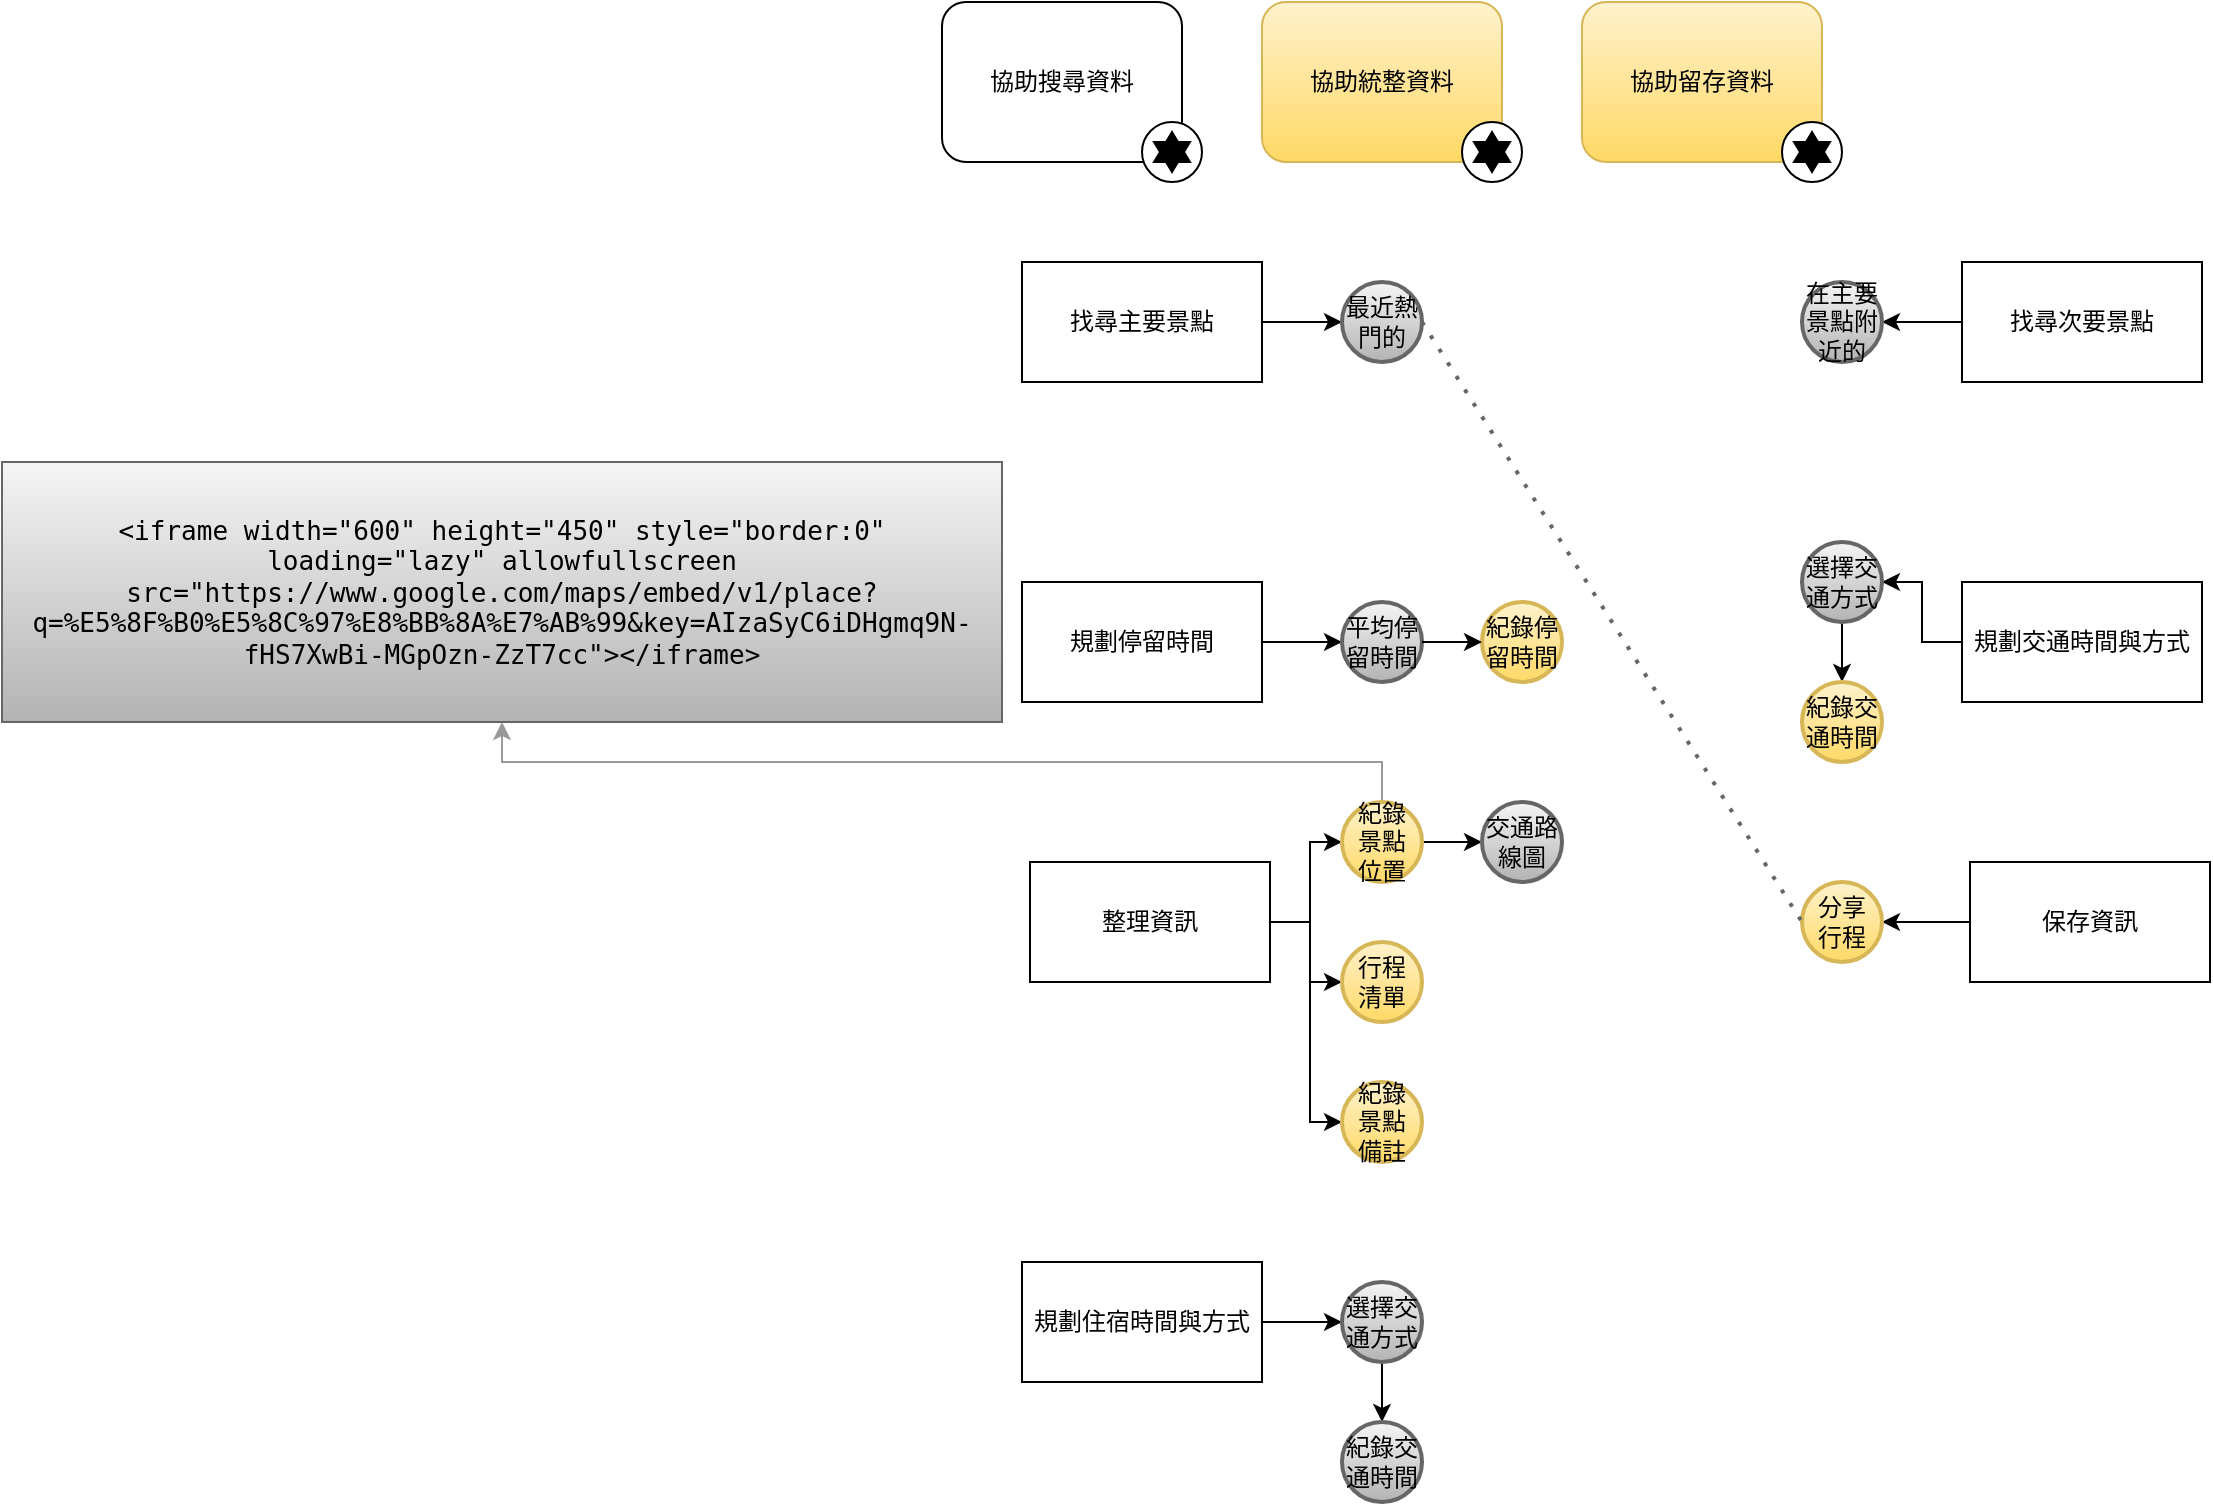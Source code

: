<mxfile version="14.5.3" type="github">
  <diagram id="CQXvqj19SIkNWi7N2aEj" name="tourist">
    <mxGraphModel dx="2253" dy="803" grid="1" gridSize="10" guides="1" tooltips="1" connect="1" arrows="1" fold="1" page="1" pageScale="1" pageWidth="827" pageHeight="1169" math="0" shadow="0">
      <root>
        <mxCell id="0" />
        <mxCell id="1" parent="0" />
        <mxCell id="wjUkhtjCSzYIzdJLlJuu-33" style="edgeStyle=orthogonalEdgeStyle;rounded=0;orthogonalLoop=1;jettySize=auto;html=1;entryX=0;entryY=0.5;entryDx=0;entryDy=0;entryPerimeter=0;" edge="1" parent="1" source="wjUkhtjCSzYIzdJLlJuu-2" target="wjUkhtjCSzYIzdJLlJuu-32">
          <mxGeometry relative="1" as="geometry">
            <mxPoint x="300" y="170" as="targetPoint" />
          </mxGeometry>
        </mxCell>
        <mxCell id="wjUkhtjCSzYIzdJLlJuu-2" value="找尋主要景點" style="rounded=0;whiteSpace=wrap;html=1;" vertex="1" parent="1">
          <mxGeometry x="150" y="140" width="120" height="60" as="geometry" />
        </mxCell>
        <mxCell id="wjUkhtjCSzYIzdJLlJuu-35" style="edgeStyle=orthogonalEdgeStyle;rounded=0;orthogonalLoop=1;jettySize=auto;html=1;entryX=0;entryY=0.5;entryDx=0;entryDy=0;entryPerimeter=0;" edge="1" parent="1" source="wjUkhtjCSzYIzdJLlJuu-3" target="wjUkhtjCSzYIzdJLlJuu-34">
          <mxGeometry relative="1" as="geometry" />
        </mxCell>
        <mxCell id="wjUkhtjCSzYIzdJLlJuu-3" value="規劃停留時間" style="rounded=0;whiteSpace=wrap;html=1;" vertex="1" parent="1">
          <mxGeometry x="150" y="300" width="120" height="60" as="geometry" />
        </mxCell>
        <mxCell id="wjUkhtjCSzYIzdJLlJuu-38" style="edgeStyle=orthogonalEdgeStyle;rounded=0;orthogonalLoop=1;jettySize=auto;html=1;entryX=1;entryY=0.5;entryDx=0;entryDy=0;entryPerimeter=0;" edge="1" parent="1" source="wjUkhtjCSzYIzdJLlJuu-4" target="wjUkhtjCSzYIzdJLlJuu-36">
          <mxGeometry relative="1" as="geometry" />
        </mxCell>
        <mxCell id="wjUkhtjCSzYIzdJLlJuu-4" value="規劃交通時間與方式" style="rounded=0;whiteSpace=wrap;html=1;" vertex="1" parent="1">
          <mxGeometry x="620" y="300" width="120" height="60" as="geometry" />
        </mxCell>
        <mxCell id="wjUkhtjCSzYIzdJLlJuu-31" style="edgeStyle=orthogonalEdgeStyle;rounded=0;orthogonalLoop=1;jettySize=auto;html=1;entryX=1;entryY=0.5;entryDx=0;entryDy=0;entryPerimeter=0;" edge="1" parent="1" source="wjUkhtjCSzYIzdJLlJuu-5" target="wjUkhtjCSzYIzdJLlJuu-30">
          <mxGeometry relative="1" as="geometry" />
        </mxCell>
        <mxCell id="wjUkhtjCSzYIzdJLlJuu-5" value="找尋次要景點" style="rounded=0;whiteSpace=wrap;html=1;" vertex="1" parent="1">
          <mxGeometry x="620" y="140" width="120" height="60" as="geometry" />
        </mxCell>
        <mxCell id="wjUkhtjCSzYIzdJLlJuu-9" value="" style="group" vertex="1" connectable="0" parent="1">
          <mxGeometry x="110" y="10" width="140" height="100" as="geometry" />
        </mxCell>
        <mxCell id="wjUkhtjCSzYIzdJLlJuu-6" value="協助搜尋資料" style="html=1;whiteSpace=wrap;rounded=1;dropTarget=0;" vertex="1" parent="wjUkhtjCSzYIzdJLlJuu-9">
          <mxGeometry width="120" height="80" as="geometry" />
        </mxCell>
        <mxCell id="wjUkhtjCSzYIzdJLlJuu-8" value="" style="shape=mxgraph.bpmn.shape;html=1;verticalLabelPosition=bottom;labelBackgroundColor=#ffffff;verticalAlign=top;align=center;perimeter=ellipsePerimeter;outlineConnect=0;outline=standard;symbol=star;" vertex="1" parent="wjUkhtjCSzYIzdJLlJuu-9">
          <mxGeometry x="100" y="60" width="30" height="30" as="geometry" />
        </mxCell>
        <mxCell id="wjUkhtjCSzYIzdJLlJuu-10" value="" style="group;fillColor=none;" vertex="1" connectable="0" parent="1">
          <mxGeometry x="270" y="10" width="140" height="100" as="geometry" />
        </mxCell>
        <mxCell id="wjUkhtjCSzYIzdJLlJuu-11" value="協助統整資料" style="html=1;whiteSpace=wrap;rounded=1;dropTarget=0;gradientColor=#ffd966;fillColor=#fff2cc;strokeColor=#d6b656;" vertex="1" parent="wjUkhtjCSzYIzdJLlJuu-10">
          <mxGeometry width="120" height="80" as="geometry" />
        </mxCell>
        <mxCell id="wjUkhtjCSzYIzdJLlJuu-12" value="" style="shape=mxgraph.bpmn.shape;html=1;verticalLabelPosition=bottom;labelBackgroundColor=#ffffff;verticalAlign=top;align=center;perimeter=ellipsePerimeter;outlineConnect=0;outline=standard;symbol=star;" vertex="1" parent="wjUkhtjCSzYIzdJLlJuu-10">
          <mxGeometry x="100" y="60" width="30" height="30" as="geometry" />
        </mxCell>
        <mxCell id="wjUkhtjCSzYIzdJLlJuu-13" value="" style="group;fillColor=none;" vertex="1" connectable="0" parent="1">
          <mxGeometry x="430" y="10" width="140" height="100" as="geometry" />
        </mxCell>
        <mxCell id="wjUkhtjCSzYIzdJLlJuu-14" value="協助留存資料" style="html=1;whiteSpace=wrap;rounded=1;dropTarget=0;gradientColor=#ffd966;fillColor=#fff2cc;strokeColor=#d6b656;" vertex="1" parent="wjUkhtjCSzYIzdJLlJuu-13">
          <mxGeometry width="120" height="80" as="geometry" />
        </mxCell>
        <mxCell id="wjUkhtjCSzYIzdJLlJuu-15" value="" style="shape=mxgraph.bpmn.shape;html=1;verticalLabelPosition=bottom;labelBackgroundColor=#ffffff;verticalAlign=top;align=center;perimeter=ellipsePerimeter;outlineConnect=0;outline=standard;symbol=star;" vertex="1" parent="wjUkhtjCSzYIzdJLlJuu-13">
          <mxGeometry x="100" y="60" width="30" height="30" as="geometry" />
        </mxCell>
        <mxCell id="wjUkhtjCSzYIzdJLlJuu-41" style="edgeStyle=orthogonalEdgeStyle;rounded=0;orthogonalLoop=1;jettySize=auto;html=1;entryX=0;entryY=0.5;entryDx=0;entryDy=0;entryPerimeter=0;" edge="1" parent="1" source="wjUkhtjCSzYIzdJLlJuu-26" target="wjUkhtjCSzYIzdJLlJuu-40">
          <mxGeometry relative="1" as="geometry" />
        </mxCell>
        <mxCell id="wjUkhtjCSzYIzdJLlJuu-43" style="edgeStyle=orthogonalEdgeStyle;rounded=0;orthogonalLoop=1;jettySize=auto;html=1;entryX=0;entryY=0.5;entryDx=0;entryDy=0;entryPerimeter=0;" edge="1" parent="1" source="wjUkhtjCSzYIzdJLlJuu-26" target="wjUkhtjCSzYIzdJLlJuu-42">
          <mxGeometry relative="1" as="geometry" />
        </mxCell>
        <mxCell id="wjUkhtjCSzYIzdJLlJuu-53" style="edgeStyle=orthogonalEdgeStyle;rounded=0;orthogonalLoop=1;jettySize=auto;html=1;entryX=0;entryY=0.5;entryDx=0;entryDy=0;entryPerimeter=0;" edge="1" parent="1" source="wjUkhtjCSzYIzdJLlJuu-26" target="wjUkhtjCSzYIzdJLlJuu-52">
          <mxGeometry relative="1" as="geometry">
            <Array as="points">
              <mxPoint x="294" y="470" />
              <mxPoint x="294" y="570" />
            </Array>
          </mxGeometry>
        </mxCell>
        <mxCell id="wjUkhtjCSzYIzdJLlJuu-26" value="整理資訊" style="rounded=0;whiteSpace=wrap;html=1;" vertex="1" parent="1">
          <mxGeometry x="154" y="440" width="120" height="60" as="geometry" />
        </mxCell>
        <mxCell id="wjUkhtjCSzYIzdJLlJuu-45" value="" style="edgeStyle=orthogonalEdgeStyle;rounded=0;orthogonalLoop=1;jettySize=auto;html=1;" edge="1" parent="1" source="wjUkhtjCSzYIzdJLlJuu-27" target="wjUkhtjCSzYIzdJLlJuu-44">
          <mxGeometry relative="1" as="geometry" />
        </mxCell>
        <mxCell id="wjUkhtjCSzYIzdJLlJuu-27" value="保存資訊" style="rounded=0;whiteSpace=wrap;html=1;" vertex="1" parent="1">
          <mxGeometry x="624" y="440" width="120" height="60" as="geometry" />
        </mxCell>
        <mxCell id="wjUkhtjCSzYIzdJLlJuu-30" value="在主要景點附近的" style="strokeWidth=2;html=1;shape=mxgraph.flowchart.start_2;whiteSpace=wrap;gradientColor=#b3b3b3;fillColor=#f5f5f5;strokeColor=#666666;" vertex="1" parent="1">
          <mxGeometry x="540" y="150" width="40" height="40" as="geometry" />
        </mxCell>
        <mxCell id="wjUkhtjCSzYIzdJLlJuu-32" value="最近熱門的" style="strokeWidth=2;html=1;shape=mxgraph.flowchart.start_2;whiteSpace=wrap;gradientColor=#b3b3b3;fillColor=#f5f5f5;strokeColor=#666666;" vertex="1" parent="1">
          <mxGeometry x="310" y="150" width="40" height="40" as="geometry" />
        </mxCell>
        <mxCell id="wjUkhtjCSzYIzdJLlJuu-34" value="平均停留時間" style="strokeWidth=2;html=1;shape=mxgraph.flowchart.start_2;whiteSpace=wrap;gradientColor=#b3b3b3;fillColor=#f5f5f5;strokeColor=#666666;" vertex="1" parent="1">
          <mxGeometry x="310" y="310" width="40" height="40" as="geometry" />
        </mxCell>
        <mxCell id="wjUkhtjCSzYIzdJLlJuu-39" style="edgeStyle=orthogonalEdgeStyle;rounded=0;orthogonalLoop=1;jettySize=auto;html=1;exitX=0.5;exitY=1;exitDx=0;exitDy=0;exitPerimeter=0;entryX=0.5;entryY=0;entryDx=0;entryDy=0;entryPerimeter=0;" edge="1" parent="1" source="wjUkhtjCSzYIzdJLlJuu-36" target="wjUkhtjCSzYIzdJLlJuu-37">
          <mxGeometry relative="1" as="geometry" />
        </mxCell>
        <mxCell id="wjUkhtjCSzYIzdJLlJuu-36" value="選擇交通方式" style="strokeWidth=2;html=1;shape=mxgraph.flowchart.start_2;whiteSpace=wrap;gradientColor=#b3b3b3;fillColor=#f5f5f5;strokeColor=#666666;" vertex="1" parent="1">
          <mxGeometry x="540" y="280" width="40" height="40" as="geometry" />
        </mxCell>
        <mxCell id="wjUkhtjCSzYIzdJLlJuu-37" value="紀錄交通時間" style="strokeWidth=2;html=1;shape=mxgraph.flowchart.start_2;whiteSpace=wrap;gradientColor=#ffd966;fillColor=#fff2cc;strokeColor=#d6b656;" vertex="1" parent="1">
          <mxGeometry x="540" y="350" width="40" height="40" as="geometry" />
        </mxCell>
        <mxCell id="wjUkhtjCSzYIzdJLlJuu-51" style="edgeStyle=orthogonalEdgeStyle;rounded=0;orthogonalLoop=1;jettySize=auto;html=1;" edge="1" parent="1" source="wjUkhtjCSzYIzdJLlJuu-40" target="wjUkhtjCSzYIzdJLlJuu-50">
          <mxGeometry relative="1" as="geometry" />
        </mxCell>
        <mxCell id="wjUkhtjCSzYIzdJLlJuu-54" style="edgeStyle=orthogonalEdgeStyle;rounded=0;orthogonalLoop=1;jettySize=auto;html=1;entryX=0.5;entryY=1;entryDx=0;entryDy=0;strokeColor=#999999;" edge="1" parent="1" source="wjUkhtjCSzYIzdJLlJuu-40" target="wjUkhtjCSzYIzdJLlJuu-55">
          <mxGeometry relative="1" as="geometry">
            <mxPoint x="-50" y="380" as="targetPoint" />
            <Array as="points">
              <mxPoint x="330" y="390" />
              <mxPoint x="-110" y="390" />
            </Array>
          </mxGeometry>
        </mxCell>
        <mxCell id="wjUkhtjCSzYIzdJLlJuu-40" value="紀錄&lt;br&gt;景點&lt;br&gt;位置" style="strokeWidth=2;html=1;shape=mxgraph.flowchart.start_2;whiteSpace=wrap;gradientColor=#ffd966;fillColor=#fff2cc;strokeColor=#d6b656;" vertex="1" parent="1">
          <mxGeometry x="310" y="410" width="40" height="40" as="geometry" />
        </mxCell>
        <mxCell id="wjUkhtjCSzYIzdJLlJuu-42" value="行程&lt;br&gt;清單" style="strokeWidth=2;html=1;shape=mxgraph.flowchart.start_2;whiteSpace=wrap;gradientColor=#ffd966;fillColor=#fff2cc;strokeColor=#d6b656;" vertex="1" parent="1">
          <mxGeometry x="310" y="480" width="40" height="40" as="geometry" />
        </mxCell>
        <mxCell id="wjUkhtjCSzYIzdJLlJuu-44" value="分享&lt;br&gt;行程" style="strokeWidth=2;html=1;shape=mxgraph.flowchart.start_2;whiteSpace=wrap;gradientColor=#ffd966;fillColor=#fff2cc;strokeColor=#d6b656;" vertex="1" parent="1">
          <mxGeometry x="540" y="450" width="40" height="40" as="geometry" />
        </mxCell>
        <mxCell id="wjUkhtjCSzYIzdJLlJuu-46" value="紀錄停留時間" style="strokeWidth=2;html=1;shape=mxgraph.flowchart.start_2;whiteSpace=wrap;gradientColor=#ffd966;fillColor=#fff2cc;strokeColor=#d6b656;" vertex="1" parent="1">
          <mxGeometry x="380" y="310" width="40" height="40" as="geometry" />
        </mxCell>
        <mxCell id="wjUkhtjCSzYIzdJLlJuu-47" style="edgeStyle=orthogonalEdgeStyle;rounded=0;orthogonalLoop=1;jettySize=auto;html=1;entryX=0;entryY=0.5;entryDx=0;entryDy=0;entryPerimeter=0;exitX=1;exitY=0.5;exitDx=0;exitDy=0;exitPerimeter=0;" edge="1" parent="1" source="wjUkhtjCSzYIzdJLlJuu-34" target="wjUkhtjCSzYIzdJLlJuu-46">
          <mxGeometry relative="1" as="geometry">
            <mxPoint x="280" y="340" as="sourcePoint" />
            <mxPoint x="320" y="340" as="targetPoint" />
          </mxGeometry>
        </mxCell>
        <mxCell id="wjUkhtjCSzYIzdJLlJuu-48" value="" style="endArrow=none;dashed=1;html=1;dashPattern=1 3;strokeWidth=2;entryX=0;entryY=0.5;entryDx=0;entryDy=0;entryPerimeter=0;exitX=1;exitY=0.5;exitDx=0;exitDy=0;exitPerimeter=0;gradientColor=#b3b3b3;fillColor=#f5f5f5;strokeColor=#666666;" edge="1" parent="1" source="wjUkhtjCSzYIzdJLlJuu-32" target="wjUkhtjCSzYIzdJLlJuu-44">
          <mxGeometry width="50" height="50" relative="1" as="geometry">
            <mxPoint x="390" y="640" as="sourcePoint" />
            <mxPoint x="440" y="590" as="targetPoint" />
          </mxGeometry>
        </mxCell>
        <mxCell id="wjUkhtjCSzYIzdJLlJuu-50" value="交通路線圖" style="strokeWidth=2;html=1;shape=mxgraph.flowchart.start_2;whiteSpace=wrap;gradientColor=#b3b3b3;fillColor=#f5f5f5;strokeColor=#666666;" vertex="1" parent="1">
          <mxGeometry x="380" y="410" width="40" height="40" as="geometry" />
        </mxCell>
        <mxCell id="wjUkhtjCSzYIzdJLlJuu-52" value="紀錄&lt;br&gt;景點&lt;br&gt;備註" style="strokeWidth=2;html=1;shape=mxgraph.flowchart.start_2;whiteSpace=wrap;gradientColor=#ffd966;fillColor=#fff2cc;strokeColor=#d6b656;" vertex="1" parent="1">
          <mxGeometry x="310" y="550" width="40" height="40" as="geometry" />
        </mxCell>
        <mxCell id="wjUkhtjCSzYIzdJLlJuu-55" value="&lt;font face=&quot;monospace&quot;&gt;&lt;span style=&quot;font-size: 13px&quot;&gt;&amp;lt;iframe width=&quot;600&quot; height=&quot;450&quot; style=&quot;border:0&quot; loading=&quot;lazy&quot; allowfullscreen src=&quot;https://www.google.com/maps/embed/v1/place?q=%E5%8F%B0%E5%8C%97%E8%BB%8A%E7%AB%99&amp;amp;key=AIzaSyC6iDHgmq9N-fHS7XwBi-MGpOzn-ZzT7cc&quot;&amp;gt;&amp;lt;/iframe&amp;gt;&lt;/span&gt;&lt;/font&gt;" style="rounded=0;whiteSpace=wrap;html=1;strokeColor=#666666;gradientColor=#b3b3b3;fillColor=#f5f5f5;" vertex="1" parent="1">
          <mxGeometry x="-360" y="240" width="500" height="130" as="geometry" />
        </mxCell>
        <mxCell id="wjUkhtjCSzYIzdJLlJuu-60" style="edgeStyle=orthogonalEdgeStyle;rounded=0;orthogonalLoop=1;jettySize=auto;html=1;entryX=0;entryY=0.5;entryDx=0;entryDy=0;entryPerimeter=0;" edge="1" parent="1" source="wjUkhtjCSzYIzdJLlJuu-56" target="wjUkhtjCSzYIzdJLlJuu-58">
          <mxGeometry relative="1" as="geometry" />
        </mxCell>
        <mxCell id="wjUkhtjCSzYIzdJLlJuu-56" value="規劃住宿時間與方式" style="rounded=0;whiteSpace=wrap;html=1;" vertex="1" parent="1">
          <mxGeometry x="150" y="640" width="120" height="60" as="geometry" />
        </mxCell>
        <mxCell id="wjUkhtjCSzYIzdJLlJuu-57" style="edgeStyle=orthogonalEdgeStyle;rounded=0;orthogonalLoop=1;jettySize=auto;html=1;exitX=0.5;exitY=1;exitDx=0;exitDy=0;exitPerimeter=0;entryX=0.5;entryY=0;entryDx=0;entryDy=0;entryPerimeter=0;" edge="1" parent="1" source="wjUkhtjCSzYIzdJLlJuu-58" target="wjUkhtjCSzYIzdJLlJuu-59">
          <mxGeometry relative="1" as="geometry" />
        </mxCell>
        <mxCell id="wjUkhtjCSzYIzdJLlJuu-58" value="選擇交通方式" style="strokeWidth=2;html=1;shape=mxgraph.flowchart.start_2;whiteSpace=wrap;gradientColor=#b3b3b3;fillColor=#f5f5f5;strokeColor=#666666;" vertex="1" parent="1">
          <mxGeometry x="310" y="650" width="40" height="40" as="geometry" />
        </mxCell>
        <mxCell id="wjUkhtjCSzYIzdJLlJuu-59" value="紀錄交通時間" style="strokeWidth=2;html=1;shape=mxgraph.flowchart.start_2;whiteSpace=wrap;gradientColor=#b3b3b3;fillColor=#f5f5f5;strokeColor=#666666;" vertex="1" parent="1">
          <mxGeometry x="310" y="720" width="40" height="40" as="geometry" />
        </mxCell>
      </root>
    </mxGraphModel>
  </diagram>
</mxfile>
